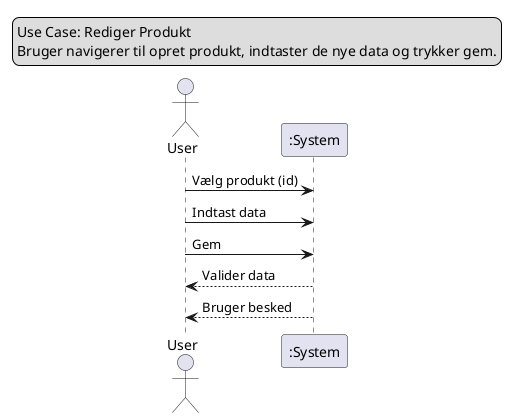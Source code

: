 @startuml
legend top left
    Use Case: Rediger Produkt
    Bruger navigerer til opret produkt, indtaster de nye data og trykker gem.
end legend

actor User
participant ":System" as System

User -> System: Vælg produkt (id)
User -> System: Indtast data
User -> System: Gem
System --> User: Valider data
System --> User: Bruger besked

@enduml
